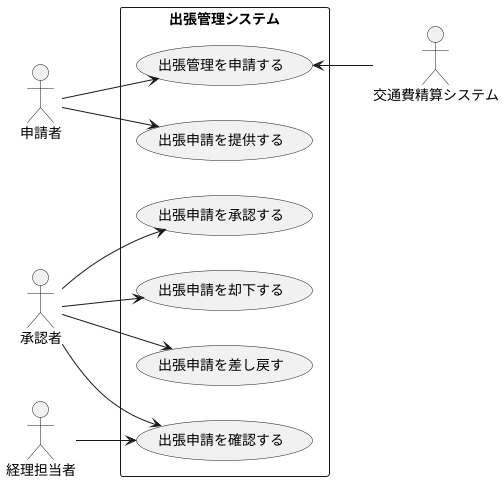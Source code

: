 @startuml 演習2-1
left to right direction
actor 申請者 
actor 交通費精算システム
actor 承認者
actor 経理担当者

rectangle 出張管理システム {
    usecase 出張管理を申請する as 申請
    usecase 出張申請を提供する as 提供
    usecase 出張申請を承認する as 承認
    usecase 出張申請を却下する as 却下
    usecase 出張申請を差し戻す as 差し戻す
    usecase 出張申請を確認する as 確認
}

申請者 --> 申請
申請 <-- 交通費精算システム
申請者 --> 提供
承認者 --> 承認
承認者 --> 却下
承認者 --> 差し戻す
承認者 --> 確認
経理担当者 --> 確認

@enduml